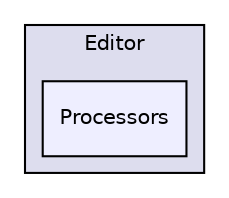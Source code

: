 digraph "Core/Editor/Processors" {
  compound=true
  node [ fontsize="10", fontname="Helvetica"];
  edge [ labelfontsize="10", labelfontname="Helvetica"];
  subgraph clusterdir_91b975a49321e0262d55dd907b08a846 {
    graph [ bgcolor="#ddddee", pencolor="black", label="Editor" fontname="Helvetica", fontsize="10", URL="dir_91b975a49321e0262d55dd907b08a846.html"]
  dir_0767f0777c8a73fb07b1980142de6c13 [shape=box, label="Processors", style="filled", fillcolor="#eeeeff", pencolor="black", URL="dir_0767f0777c8a73fb07b1980142de6c13.html"];
  }
}
